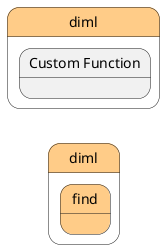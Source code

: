 @startuml
left to right direction


state "diml" as diml #ffcc88 {
}


state "diml" as pstatename #ffcc88 {
    state "Custom Function" as dimlfunction {
    }
}

        state "diml" as diml #ffcc88 {
state "find" as dimlfind #ffcc88 {
}
}






@enduml
